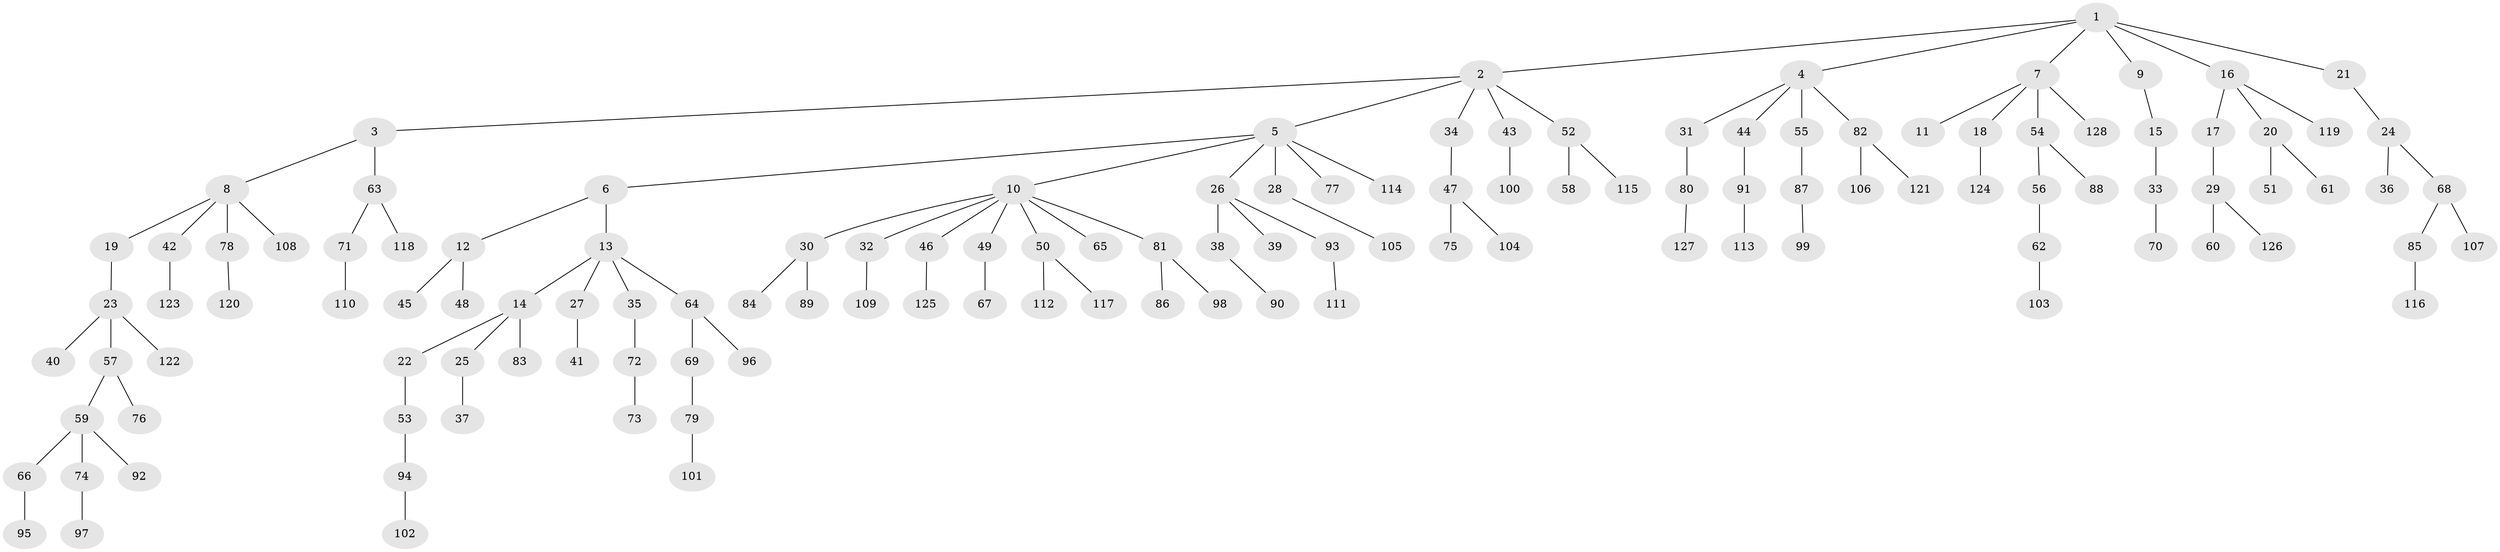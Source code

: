 // coarse degree distribution, {9: 0.011235955056179775, 6: 0.02247191011235955, 5: 0.02247191011235955, 7: 0.011235955056179775, 4: 0.033707865168539325, 2: 0.30337078651685395, 8: 0.011235955056179775, 1: 0.5168539325842697, 3: 0.06741573033707865}
// Generated by graph-tools (version 1.1) at 2025/24/03/03/25 07:24:06]
// undirected, 128 vertices, 127 edges
graph export_dot {
graph [start="1"]
  node [color=gray90,style=filled];
  1;
  2;
  3;
  4;
  5;
  6;
  7;
  8;
  9;
  10;
  11;
  12;
  13;
  14;
  15;
  16;
  17;
  18;
  19;
  20;
  21;
  22;
  23;
  24;
  25;
  26;
  27;
  28;
  29;
  30;
  31;
  32;
  33;
  34;
  35;
  36;
  37;
  38;
  39;
  40;
  41;
  42;
  43;
  44;
  45;
  46;
  47;
  48;
  49;
  50;
  51;
  52;
  53;
  54;
  55;
  56;
  57;
  58;
  59;
  60;
  61;
  62;
  63;
  64;
  65;
  66;
  67;
  68;
  69;
  70;
  71;
  72;
  73;
  74;
  75;
  76;
  77;
  78;
  79;
  80;
  81;
  82;
  83;
  84;
  85;
  86;
  87;
  88;
  89;
  90;
  91;
  92;
  93;
  94;
  95;
  96;
  97;
  98;
  99;
  100;
  101;
  102;
  103;
  104;
  105;
  106;
  107;
  108;
  109;
  110;
  111;
  112;
  113;
  114;
  115;
  116;
  117;
  118;
  119;
  120;
  121;
  122;
  123;
  124;
  125;
  126;
  127;
  128;
  1 -- 2;
  1 -- 4;
  1 -- 7;
  1 -- 9;
  1 -- 16;
  1 -- 21;
  2 -- 3;
  2 -- 5;
  2 -- 34;
  2 -- 43;
  2 -- 52;
  3 -- 8;
  3 -- 63;
  4 -- 31;
  4 -- 44;
  4 -- 55;
  4 -- 82;
  5 -- 6;
  5 -- 10;
  5 -- 26;
  5 -- 28;
  5 -- 77;
  5 -- 114;
  6 -- 12;
  6 -- 13;
  7 -- 11;
  7 -- 18;
  7 -- 54;
  7 -- 128;
  8 -- 19;
  8 -- 42;
  8 -- 78;
  8 -- 108;
  9 -- 15;
  10 -- 30;
  10 -- 32;
  10 -- 46;
  10 -- 49;
  10 -- 50;
  10 -- 65;
  10 -- 81;
  12 -- 45;
  12 -- 48;
  13 -- 14;
  13 -- 27;
  13 -- 35;
  13 -- 64;
  14 -- 22;
  14 -- 25;
  14 -- 83;
  15 -- 33;
  16 -- 17;
  16 -- 20;
  16 -- 119;
  17 -- 29;
  18 -- 124;
  19 -- 23;
  20 -- 51;
  20 -- 61;
  21 -- 24;
  22 -- 53;
  23 -- 40;
  23 -- 57;
  23 -- 122;
  24 -- 36;
  24 -- 68;
  25 -- 37;
  26 -- 38;
  26 -- 39;
  26 -- 93;
  27 -- 41;
  28 -- 105;
  29 -- 60;
  29 -- 126;
  30 -- 84;
  30 -- 89;
  31 -- 80;
  32 -- 109;
  33 -- 70;
  34 -- 47;
  35 -- 72;
  38 -- 90;
  42 -- 123;
  43 -- 100;
  44 -- 91;
  46 -- 125;
  47 -- 75;
  47 -- 104;
  49 -- 67;
  50 -- 112;
  50 -- 117;
  52 -- 58;
  52 -- 115;
  53 -- 94;
  54 -- 56;
  54 -- 88;
  55 -- 87;
  56 -- 62;
  57 -- 59;
  57 -- 76;
  59 -- 66;
  59 -- 74;
  59 -- 92;
  62 -- 103;
  63 -- 71;
  63 -- 118;
  64 -- 69;
  64 -- 96;
  66 -- 95;
  68 -- 85;
  68 -- 107;
  69 -- 79;
  71 -- 110;
  72 -- 73;
  74 -- 97;
  78 -- 120;
  79 -- 101;
  80 -- 127;
  81 -- 86;
  81 -- 98;
  82 -- 106;
  82 -- 121;
  85 -- 116;
  87 -- 99;
  91 -- 113;
  93 -- 111;
  94 -- 102;
}
